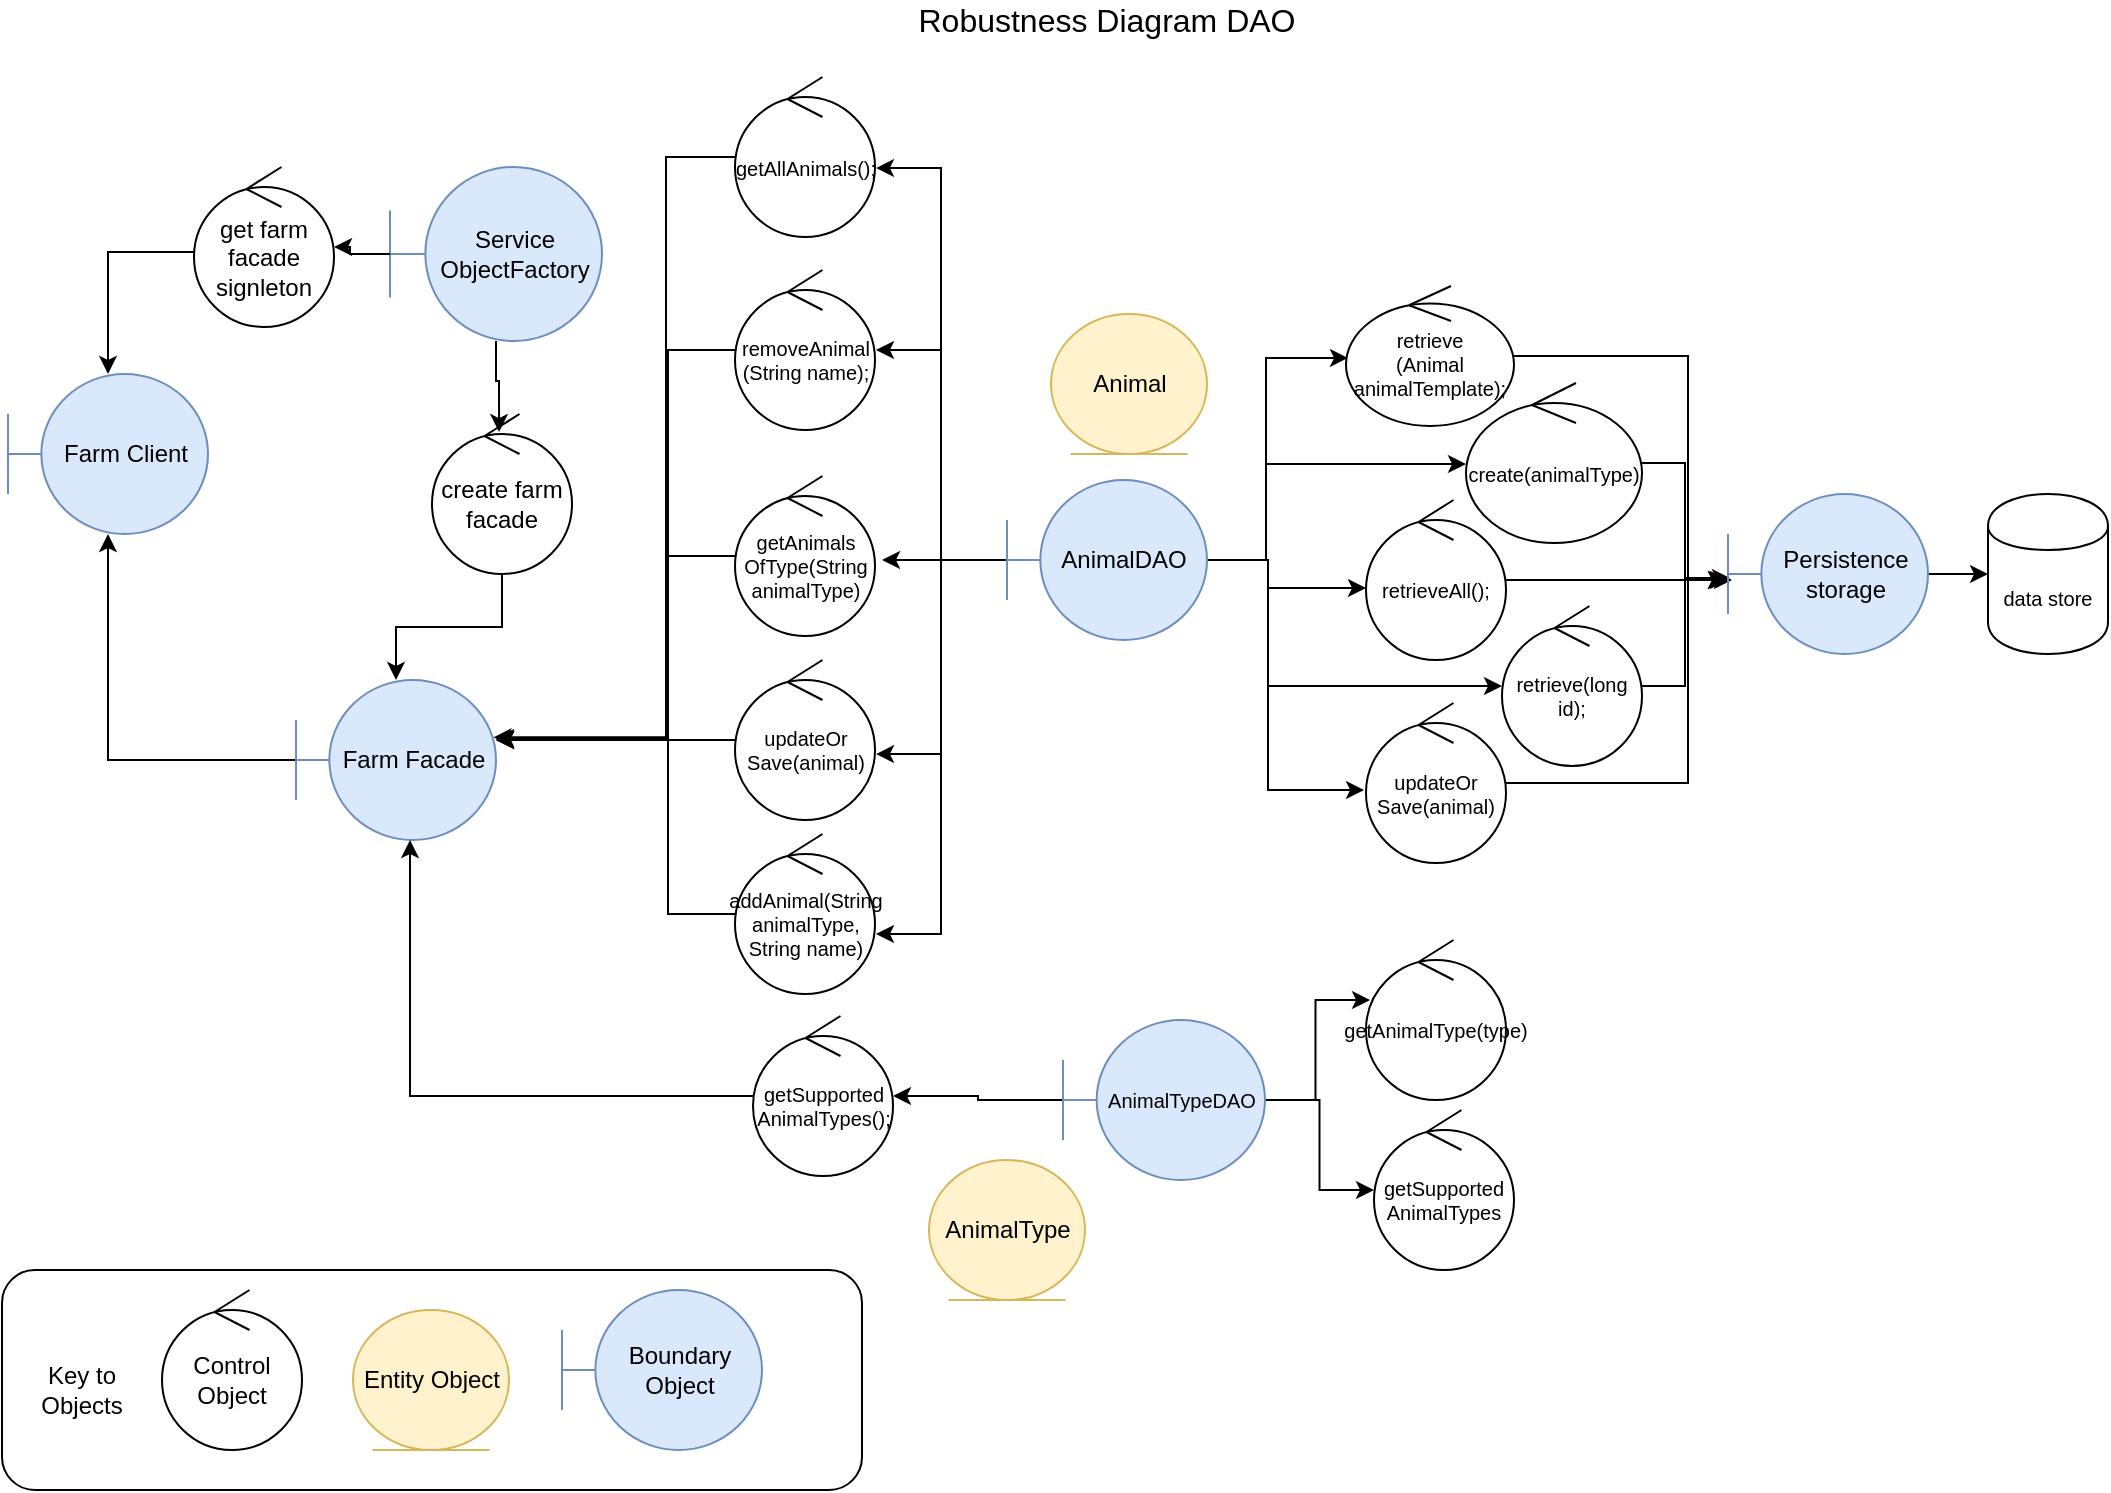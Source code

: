 <mxfile version="12.1.3" type="device" pages="1"><diagram id="0575e87b-8c2b-2d22-6455-2bd15a80e59f" name="Page-1"><mxGraphModel dx="1168" dy="750" grid="1" gridSize="10" guides="1" tooltips="1" connect="0" arrows="1" fold="1" page="1" pageScale="1" pageWidth="1169" pageHeight="827" background="#ffffff" math="0" shadow="0"><root><mxCell id="0"/><mxCell id="1" parent="0"/><mxCell id="65" value="" style="rounded=1;whiteSpace=wrap;html=1;" parent="1" vertex="1"><mxGeometry x="57" y="675" width="430" height="110" as="geometry"/></mxCell><mxCell id="DZuMcae9LYtzn0QgDL1W-87" style="edgeStyle=orthogonalEdgeStyle;rounded=0;orthogonalLoop=1;jettySize=auto;html=1;entryX=0.479;entryY=0.113;entryDx=0;entryDy=0;entryPerimeter=0;" parent="1" source="2" target="DZuMcae9LYtzn0QgDL1W-83" edge="1"><mxGeometry relative="1" as="geometry"/></mxCell><mxCell id="2" value="&lt;div&gt;Service&lt;/div&gt;&lt;div&gt;ObjectFactory&lt;/div&gt;" style="shape=umlBoundary;whiteSpace=wrap;html=1;fillColor=#dae8fc;strokeColor=#6c8ebf;" parent="1" vertex="1"><mxGeometry x="251" y="123.5" width="106" height="87" as="geometry"/></mxCell><mxCell id="59" value="Control Object" style="ellipse;shape=umlControl;whiteSpace=wrap;html=1;" parent="1" vertex="1"><mxGeometry x="137" y="685" width="70" height="80" as="geometry"/></mxCell><mxCell id="60" value="Entity Object" style="ellipse;shape=umlEntity;whiteSpace=wrap;html=1;fillColor=#fff2cc;strokeColor=#d6b656;" parent="1" vertex="1"><mxGeometry x="232.5" y="695" width="78" height="70" as="geometry"/></mxCell><mxCell id="61" value="Boundary Object" style="shape=umlBoundary;whiteSpace=wrap;html=1;fillColor=#dae8fc;strokeColor=#6c8ebf;" parent="1" vertex="1"><mxGeometry x="337" y="685" width="100" height="80" as="geometry"/></mxCell><mxCell id="62" value="Key to Objects" style="text;html=1;strokeColor=none;fillColor=none;align=center;verticalAlign=middle;whiteSpace=wrap;rounded=0;" parent="1" vertex="1"><mxGeometry x="77" y="725" width="40" height="20" as="geometry"/></mxCell><mxCell id="66" value="Robustness Diagram DAO" style="text;html=1;strokeColor=none;fillColor=none;align=center;verticalAlign=middle;whiteSpace=wrap;rounded=0;fontSize=16;" parent="1" vertex="1"><mxGeometry x="402" y="40" width="415" height="20" as="geometry"/></mxCell><mxCell id="DZuMcae9LYtzn0QgDL1W-66" value="Animal" style="ellipse;shape=umlEntity;whiteSpace=wrap;html=1;fillColor=#fff2cc;strokeColor=#d6b656;" parent="1" vertex="1"><mxGeometry x="581.5" y="197" width="78" height="70" as="geometry"/></mxCell><mxCell id="DZuMcae9LYtzn0QgDL1W-90" style="edgeStyle=orthogonalEdgeStyle;rounded=0;orthogonalLoop=1;jettySize=auto;html=1;" parent="1" source="DZuMcae9LYtzn0QgDL1W-67" target="DZuMcae9LYtzn0QgDL1W-68" edge="1"><mxGeometry relative="1" as="geometry"><mxPoint x="272.5" y="307" as="targetPoint"/></mxGeometry></mxCell><mxCell id="DZuMcae9LYtzn0QgDL1W-67" value="Farm Facade" style="shape=umlBoundary;whiteSpace=wrap;html=1;fillColor=#dae8fc;strokeColor=#6c8ebf;" parent="1" vertex="1"><mxGeometry x="204" y="380" width="100" height="80" as="geometry"/></mxCell><mxCell id="DZuMcae9LYtzn0QgDL1W-68" value="Farm Client" style="shape=umlBoundary;whiteSpace=wrap;html=1;fillColor=#dae8fc;strokeColor=#6c8ebf;" parent="1" vertex="1"><mxGeometry x="60" y="227" width="100" height="80" as="geometry"/></mxCell><mxCell id="DZuMcae9LYtzn0QgDL1W-86" style="edgeStyle=orthogonalEdgeStyle;rounded=0;orthogonalLoop=1;jettySize=auto;html=1;" parent="1" source="DZuMcae9LYtzn0QgDL1W-83" target="DZuMcae9LYtzn0QgDL1W-67" edge="1"><mxGeometry relative="1" as="geometry"/></mxCell><mxCell id="DZuMcae9LYtzn0QgDL1W-83" value="create farm facade" style="ellipse;shape=umlControl;whiteSpace=wrap;html=1;" parent="1" vertex="1"><mxGeometry x="272" y="247" width="70" height="80" as="geometry"/></mxCell><mxCell id="c2bE3you2JfFK-yH_MB9-67" value="AnimalType" style="ellipse;shape=umlEntity;whiteSpace=wrap;html=1;fillColor=#fff2cc;strokeColor=#d6b656;" parent="1" vertex="1"><mxGeometry x="520.5" y="620" width="78" height="70" as="geometry"/></mxCell><mxCell id="c2bE3you2JfFK-yH_MB9-97" style="edgeStyle=orthogonalEdgeStyle;rounded=0;orthogonalLoop=1;jettySize=auto;html=1;entryX=0.012;entryY=0.514;entryDx=0;entryDy=0;entryPerimeter=0;fontSize=10;" parent="1" source="c2bE3you2JfFK-yH_MB9-68" target="c2bE3you2JfFK-yH_MB9-72" edge="1"><mxGeometry relative="1" as="geometry"><Array as="points"><mxPoint x="689" y="320"/><mxPoint x="689" y="219"/></Array></mxGeometry></mxCell><mxCell id="c2bE3you2JfFK-yH_MB9-98" style="edgeStyle=orthogonalEdgeStyle;rounded=0;orthogonalLoop=1;jettySize=auto;html=1;fontSize=10;" parent="1" source="c2bE3you2JfFK-yH_MB9-68" target="c2bE3you2JfFK-yH_MB9-86" edge="1"><mxGeometry relative="1" as="geometry"><Array as="points"><mxPoint x="689" y="320"/><mxPoint x="689" y="272"/></Array></mxGeometry></mxCell><mxCell id="c2bE3you2JfFK-yH_MB9-99" style="edgeStyle=orthogonalEdgeStyle;rounded=0;orthogonalLoop=1;jettySize=auto;html=1;entryX=0;entryY=0.55;entryDx=0;entryDy=0;entryPerimeter=0;fontSize=10;" parent="1" source="c2bE3you2JfFK-yH_MB9-68" target="c2bE3you2JfFK-yH_MB9-83" edge="1"><mxGeometry relative="1" as="geometry"><Array as="points"><mxPoint x="690" y="320"/><mxPoint x="690" y="334"/></Array></mxGeometry></mxCell><mxCell id="c2bE3you2JfFK-yH_MB9-100" style="edgeStyle=orthogonalEdgeStyle;rounded=0;orthogonalLoop=1;jettySize=auto;html=1;fontSize=10;" parent="1" source="c2bE3you2JfFK-yH_MB9-68" target="c2bE3you2JfFK-yH_MB9-85" edge="1"><mxGeometry relative="1" as="geometry"><Array as="points"><mxPoint x="690" y="320"/><mxPoint x="690" y="383"/></Array></mxGeometry></mxCell><mxCell id="c2bE3you2JfFK-yH_MB9-101" style="edgeStyle=orthogonalEdgeStyle;rounded=0;orthogonalLoop=1;jettySize=auto;html=1;entryX=-0.014;entryY=0.544;entryDx=0;entryDy=0;entryPerimeter=0;fontSize=10;" parent="1" source="c2bE3you2JfFK-yH_MB9-68" target="c2bE3you2JfFK-yH_MB9-90" edge="1"><mxGeometry relative="1" as="geometry"><Array as="points"><mxPoint x="690" y="320"/><mxPoint x="690" y="435"/></Array></mxGeometry></mxCell><mxCell id="c2bE3you2JfFK-yH_MB9-116" style="edgeStyle=orthogonalEdgeStyle;rounded=0;orthogonalLoop=1;jettySize=auto;html=1;entryX=1.007;entryY=0.569;entryDx=0;entryDy=0;entryPerimeter=0;fontSize=10;" parent="1" source="c2bE3you2JfFK-yH_MB9-68" target="c2bE3you2JfFK-yH_MB9-113" edge="1"><mxGeometry relative="1" as="geometry"/></mxCell><mxCell id="c2bE3you2JfFK-yH_MB9-117" style="edgeStyle=orthogonalEdgeStyle;rounded=0;orthogonalLoop=1;jettySize=auto;html=1;entryX=1.007;entryY=0.5;entryDx=0;entryDy=0;entryPerimeter=0;fontSize=10;" parent="1" source="c2bE3you2JfFK-yH_MB9-68" target="c2bE3you2JfFK-yH_MB9-109" edge="1"><mxGeometry relative="1" as="geometry"/></mxCell><mxCell id="c2bE3you2JfFK-yH_MB9-118" style="edgeStyle=orthogonalEdgeStyle;rounded=0;orthogonalLoop=1;jettySize=auto;html=1;fontSize=10;" parent="1" source="c2bE3you2JfFK-yH_MB9-68" edge="1"><mxGeometry relative="1" as="geometry"><mxPoint x="497" y="320" as="targetPoint"/></mxGeometry></mxCell><mxCell id="c2bE3you2JfFK-yH_MB9-119" style="edgeStyle=orthogonalEdgeStyle;rounded=0;orthogonalLoop=1;jettySize=auto;html=1;entryX=1.007;entryY=0.588;entryDx=0;entryDy=0;entryPerimeter=0;fontSize=10;" parent="1" source="c2bE3you2JfFK-yH_MB9-68" target="c2bE3you2JfFK-yH_MB9-106" edge="1"><mxGeometry relative="1" as="geometry"/></mxCell><mxCell id="c2bE3you2JfFK-yH_MB9-120" style="edgeStyle=orthogonalEdgeStyle;rounded=0;orthogonalLoop=1;jettySize=auto;html=1;entryX=1.007;entryY=0.625;entryDx=0;entryDy=0;entryPerimeter=0;fontSize=10;" parent="1" source="c2bE3you2JfFK-yH_MB9-68" target="c2bE3you2JfFK-yH_MB9-112" edge="1"><mxGeometry relative="1" as="geometry"/></mxCell><mxCell id="c2bE3you2JfFK-yH_MB9-68" value="AnimalDAO" style="shape=umlBoundary;whiteSpace=wrap;html=1;fillColor=#dae8fc;strokeColor=#6c8ebf;" parent="1" vertex="1"><mxGeometry x="559.5" y="280" width="100" height="80" as="geometry"/></mxCell><mxCell id="c2bE3you2JfFK-yH_MB9-102" style="edgeStyle=orthogonalEdgeStyle;rounded=0;orthogonalLoop=1;jettySize=auto;html=1;entryX=0.029;entryY=0.375;entryDx=0;entryDy=0;entryPerimeter=0;fontSize=10;" parent="1" source="c2bE3you2JfFK-yH_MB9-69" target="c2bE3you2JfFK-yH_MB9-92" edge="1"><mxGeometry relative="1" as="geometry"/></mxCell><mxCell id="c2bE3you2JfFK-yH_MB9-103" style="edgeStyle=orthogonalEdgeStyle;rounded=0;orthogonalLoop=1;jettySize=auto;html=1;fontSize=10;" parent="1" source="c2bE3you2JfFK-yH_MB9-69" target="c2bE3you2JfFK-yH_MB9-93" edge="1"><mxGeometry relative="1" as="geometry"/></mxCell><mxCell id="c2bE3you2JfFK-yH_MB9-114" style="edgeStyle=orthogonalEdgeStyle;rounded=0;orthogonalLoop=1;jettySize=auto;html=1;fontSize=10;" parent="1" source="c2bE3you2JfFK-yH_MB9-69" target="c2bE3you2JfFK-yH_MB9-110" edge="1"><mxGeometry relative="1" as="geometry"/></mxCell><mxCell id="c2bE3you2JfFK-yH_MB9-69" value="AnimalTypeDAO" style="shape=umlBoundary;whiteSpace=wrap;html=1;fillColor=#dae8fc;strokeColor=#6c8ebf;fontSize=10;" parent="1" vertex="1"><mxGeometry x="587.5" y="550" width="101" height="80" as="geometry"/></mxCell><mxCell id="c2bE3you2JfFK-yH_MB9-71" style="edgeStyle=orthogonalEdgeStyle;rounded=0;orthogonalLoop=1;jettySize=auto;html=1;fontSize=10;exitX=0;exitY=0.531;exitDx=0;exitDy=0;exitPerimeter=0;" parent="1" source="DZuMcae9LYtzn0QgDL1W-70" target="DZuMcae9LYtzn0QgDL1W-68" edge="1"><mxGeometry relative="1" as="geometry"/></mxCell><mxCell id="DZuMcae9LYtzn0QgDL1W-70" value="get farm facade signleton" style="ellipse;shape=umlControl;whiteSpace=wrap;html=1;" parent="1" vertex="1"><mxGeometry x="153" y="123.5" width="70" height="80" as="geometry"/></mxCell><mxCell id="c2bE3you2JfFK-yH_MB9-70" style="edgeStyle=orthogonalEdgeStyle;rounded=0;orthogonalLoop=1;jettySize=auto;html=1;" parent="1" source="2" target="DZuMcae9LYtzn0QgDL1W-70" edge="1"><mxGeometry relative="1" as="geometry"><mxPoint x="332.5" y="170" as="sourcePoint"/><mxPoint x="240" y="173" as="targetPoint"/></mxGeometry></mxCell><mxCell id="IEaP96bpZSCmrhN6OnQ--67" style="edgeStyle=orthogonalEdgeStyle;rounded=0;orthogonalLoop=1;jettySize=auto;html=1;entryX=0;entryY=0.538;entryDx=0;entryDy=0;entryPerimeter=0;" edge="1" parent="1" source="c2bE3you2JfFK-yH_MB9-72" target="IEaP96bpZSCmrhN6OnQ--66"><mxGeometry relative="1" as="geometry"><Array as="points"><mxPoint x="900" y="218"/><mxPoint x="900" y="330"/></Array></mxGeometry></mxCell><mxCell id="c2bE3you2JfFK-yH_MB9-72" value="&lt;div style=&quot;font-size: 10px;&quot;&gt;retrieve&lt;/div&gt;&lt;div style=&quot;font-size: 10px;&quot;&gt;(Animal animalTemplate);&lt;/div&gt;" style="ellipse;shape=umlControl;whiteSpace=wrap;html=1;fontSize=10;" parent="1" vertex="1"><mxGeometry x="729" y="183" width="84" height="70" as="geometry"/></mxCell><mxCell id="IEaP96bpZSCmrhN6OnQ--69" style="edgeStyle=orthogonalEdgeStyle;rounded=0;orthogonalLoop=1;jettySize=auto;html=1;entryX=0.02;entryY=0.538;entryDx=0;entryDy=0;entryPerimeter=0;" edge="1" parent="1" source="c2bE3you2JfFK-yH_MB9-83" target="IEaP96bpZSCmrhN6OnQ--66"><mxGeometry relative="1" as="geometry"/></mxCell><mxCell id="c2bE3you2JfFK-yH_MB9-83" value="retrieveAll();" style="ellipse;shape=umlControl;whiteSpace=wrap;html=1;fontSize=10;" parent="1" vertex="1"><mxGeometry x="739" y="290" width="70" height="80" as="geometry"/></mxCell><mxCell id="IEaP96bpZSCmrhN6OnQ--70" style="edgeStyle=orthogonalEdgeStyle;rounded=0;orthogonalLoop=1;jettySize=auto;html=1;entryX=0.01;entryY=0.525;entryDx=0;entryDy=0;entryPerimeter=0;" edge="1" parent="1" source="c2bE3you2JfFK-yH_MB9-85" target="IEaP96bpZSCmrhN6OnQ--66"><mxGeometry relative="1" as="geometry"/></mxCell><mxCell id="c2bE3you2JfFK-yH_MB9-85" value="retrieve(long id);" style="ellipse;shape=umlControl;whiteSpace=wrap;html=1;fontSize=10;" parent="1" vertex="1"><mxGeometry x="807" y="343" width="70" height="80" as="geometry"/></mxCell><mxCell id="IEaP96bpZSCmrhN6OnQ--68" style="edgeStyle=orthogonalEdgeStyle;rounded=0;orthogonalLoop=1;jettySize=auto;html=1;entryX=-0.01;entryY=0.538;entryDx=0;entryDy=0;entryPerimeter=0;" edge="1" parent="1" source="c2bE3you2JfFK-yH_MB9-86" target="IEaP96bpZSCmrhN6OnQ--66"><mxGeometry relative="1" as="geometry"/></mxCell><mxCell id="c2bE3you2JfFK-yH_MB9-86" value="create(animalType)" style="ellipse;shape=umlControl;whiteSpace=wrap;html=1;fontSize=10;" parent="1" vertex="1"><mxGeometry x="789" y="231.5" width="88" height="80" as="geometry"/></mxCell><mxCell id="IEaP96bpZSCmrhN6OnQ--72" value="" style="edgeStyle=orthogonalEdgeStyle;rounded=0;orthogonalLoop=1;jettySize=auto;html=1;entryX=-0.01;entryY=0.538;entryDx=0;entryDy=0;entryPerimeter=0;" edge="1" parent="1" source="c2bE3you2JfFK-yH_MB9-90" target="IEaP96bpZSCmrhN6OnQ--66"><mxGeometry relative="1" as="geometry"><mxPoint x="889" y="431.5" as="targetPoint"/><Array as="points"><mxPoint x="900" y="432"/><mxPoint x="900" y="330"/></Array></mxGeometry></mxCell><mxCell id="c2bE3you2JfFK-yH_MB9-90" value="&lt;div&gt;updateOr&lt;/div&gt;&lt;div&gt;Save(animal)&lt;/div&gt;" style="ellipse;shape=umlControl;whiteSpace=wrap;html=1;fontSize=10;" parent="1" vertex="1"><mxGeometry x="739" y="391.5" width="70" height="80" as="geometry"/></mxCell><mxCell id="c2bE3you2JfFK-yH_MB9-91" value="data store" style="shape=cylinder;whiteSpace=wrap;html=1;boundedLbl=1;backgroundOutline=1;fontSize=10;" parent="1" vertex="1"><mxGeometry x="1050" y="287" width="60" height="80" as="geometry"/></mxCell><mxCell id="c2bE3you2JfFK-yH_MB9-92" value="getAnimalType(type)" style="ellipse;shape=umlControl;whiteSpace=wrap;html=1;fontSize=10;" parent="1" vertex="1"><mxGeometry x="739" y="510" width="70" height="80" as="geometry"/></mxCell><mxCell id="c2bE3you2JfFK-yH_MB9-93" value="&lt;div&gt;getSupported&lt;/div&gt;&lt;div&gt;AnimalTypes&lt;/div&gt;" style="ellipse;shape=umlControl;whiteSpace=wrap;html=1;fontSize=10;" parent="1" vertex="1"><mxGeometry x="743" y="595" width="70" height="80" as="geometry"/></mxCell><mxCell id="c2bE3you2JfFK-yH_MB9-126" style="edgeStyle=orthogonalEdgeStyle;rounded=0;orthogonalLoop=1;jettySize=auto;html=1;fontSize=10;" parent="1" source="c2bE3you2JfFK-yH_MB9-106" target="DZuMcae9LYtzn0QgDL1W-67" edge="1"><mxGeometry relative="1" as="geometry"><mxPoint x="349" y="427" as="targetPoint"/><Array as="points"><mxPoint x="310" y="410"/><mxPoint x="310" y="410"/></Array></mxGeometry></mxCell><mxCell id="c2bE3you2JfFK-yH_MB9-106" value="&lt;div&gt;updateOr&lt;/div&gt;&lt;div&gt;Save(animal)&lt;/div&gt;" style="ellipse;shape=umlControl;whiteSpace=wrap;html=1;fontSize=10;" parent="1" vertex="1"><mxGeometry x="423.5" y="370" width="70" height="80" as="geometry"/></mxCell><mxCell id="c2bE3you2JfFK-yH_MB9-123" style="edgeStyle=orthogonalEdgeStyle;rounded=0;orthogonalLoop=1;jettySize=auto;html=1;fontSize=10;" parent="1" source="c2bE3you2JfFK-yH_MB9-109" target="DZuMcae9LYtzn0QgDL1W-67" edge="1"><mxGeometry relative="1" as="geometry"><mxPoint x="334" y="409" as="targetPoint"/><Array as="points"><mxPoint x="390" y="215"/><mxPoint x="390" y="409"/></Array></mxGeometry></mxCell><mxCell id="c2bE3you2JfFK-yH_MB9-109" value="&lt;div&gt;removeAnimal&lt;/div&gt;&lt;div&gt;(String name);&lt;/div&gt;" style="ellipse;shape=umlControl;whiteSpace=wrap;html=1;fontSize=10;" parent="1" vertex="1"><mxGeometry x="423.5" y="175" width="70" height="80" as="geometry"/></mxCell><mxCell id="c2bE3you2JfFK-yH_MB9-127" style="edgeStyle=orthogonalEdgeStyle;rounded=0;orthogonalLoop=1;jettySize=auto;html=1;entryX=0.57;entryY=1;entryDx=0;entryDy=0;entryPerimeter=0;fontSize=10;" parent="1" source="c2bE3you2JfFK-yH_MB9-110" target="DZuMcae9LYtzn0QgDL1W-67" edge="1"><mxGeometry relative="1" as="geometry"><Array as="points"><mxPoint x="261" y="588"/></Array></mxGeometry></mxCell><mxCell id="c2bE3you2JfFK-yH_MB9-110" value="&lt;div&gt;getSupported&lt;/div&gt;&lt;div&gt;AnimalTypes();&lt;/div&gt;" style="ellipse;shape=umlControl;whiteSpace=wrap;html=1;fontSize=10;" parent="1" vertex="1"><mxGeometry x="432.5" y="548" width="70" height="80" as="geometry"/></mxCell><mxCell id="c2bE3you2JfFK-yH_MB9-124" style="edgeStyle=orthogonalEdgeStyle;rounded=0;orthogonalLoop=1;jettySize=auto;html=1;fontSize=10;" parent="1" source="c2bE3you2JfFK-yH_MB9-111" target="DZuMcae9LYtzn0QgDL1W-67" edge="1"><mxGeometry relative="1" as="geometry"><mxPoint x="302" y="417" as="targetPoint"/><Array as="points"><mxPoint x="390" y="318"/><mxPoint x="390" y="410"/></Array></mxGeometry></mxCell><mxCell id="c2bE3you2JfFK-yH_MB9-111" value="&lt;div&gt;getAnimals&lt;/div&gt;&lt;div&gt;OfType(String animalType)&lt;/div&gt;" style="ellipse;shape=umlControl;whiteSpace=wrap;html=1;fontSize=10;" parent="1" vertex="1"><mxGeometry x="423.5" y="278" width="70" height="80" as="geometry"/></mxCell><mxCell id="c2bE3you2JfFK-yH_MB9-125" style="edgeStyle=orthogonalEdgeStyle;rounded=0;orthogonalLoop=1;jettySize=auto;html=1;fontSize=10;entryX=0.987;entryY=0.358;entryDx=0;entryDy=0;entryPerimeter=0;" parent="1" source="c2bE3you2JfFK-yH_MB9-112" target="DZuMcae9LYtzn0QgDL1W-67" edge="1"><mxGeometry relative="1" as="geometry"><mxPoint x="330" y="450" as="targetPoint"/><Array as="points"><mxPoint x="390" y="497"/><mxPoint x="390" y="409"/></Array></mxGeometry></mxCell><mxCell id="c2bE3you2JfFK-yH_MB9-112" value="addAnimal(String animalType, String name)" style="ellipse;shape=umlControl;whiteSpace=wrap;html=1;fontSize=10;" parent="1" vertex="1"><mxGeometry x="423.5" y="457" width="70" height="80" as="geometry"/></mxCell><mxCell id="c2bE3you2JfFK-yH_MB9-122" style="edgeStyle=orthogonalEdgeStyle;rounded=0;orthogonalLoop=1;jettySize=auto;html=1;fontSize=10;" parent="1" source="c2bE3you2JfFK-yH_MB9-113" target="DZuMcae9LYtzn0QgDL1W-67" edge="1"><mxGeometry relative="1" as="geometry"><mxPoint x="330" y="413" as="targetPoint"/><Array as="points"><mxPoint x="389" y="119"/><mxPoint x="389" y="410"/></Array></mxGeometry></mxCell><mxCell id="c2bE3you2JfFK-yH_MB9-113" value="getAllAnimals();" style="ellipse;shape=umlControl;whiteSpace=wrap;html=1;fontSize=10;" parent="1" vertex="1"><mxGeometry x="423.5" y="78.5" width="70" height="80" as="geometry"/></mxCell><mxCell id="IEaP96bpZSCmrhN6OnQ--73" value="" style="edgeStyle=orthogonalEdgeStyle;rounded=0;orthogonalLoop=1;jettySize=auto;html=1;" edge="1" parent="1" source="IEaP96bpZSCmrhN6OnQ--66" target="c2bE3you2JfFK-yH_MB9-91"><mxGeometry relative="1" as="geometry"/></mxCell><mxCell id="IEaP96bpZSCmrhN6OnQ--66" value="Persistence&lt;br&gt;storage" style="shape=umlBoundary;whiteSpace=wrap;html=1;fillColor=#dae8fc;strokeColor=#6c8ebf;" vertex="1" parent="1"><mxGeometry x="920" y="287" width="100" height="80" as="geometry"/></mxCell></root></mxGraphModel></diagram></mxfile>